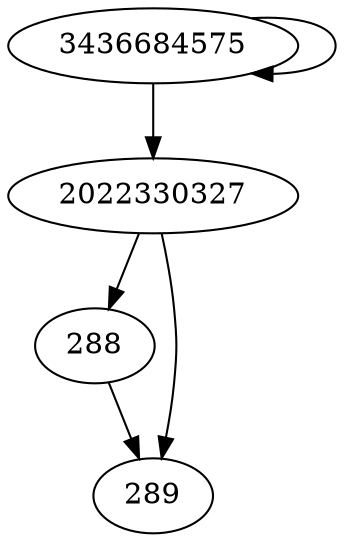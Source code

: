 digraph  {
288;
289;
2022330327;
3436684575;
288 -> 289;
2022330327 -> 288;
2022330327 -> 289;
3436684575 -> 2022330327;
3436684575 -> 3436684575;
}
